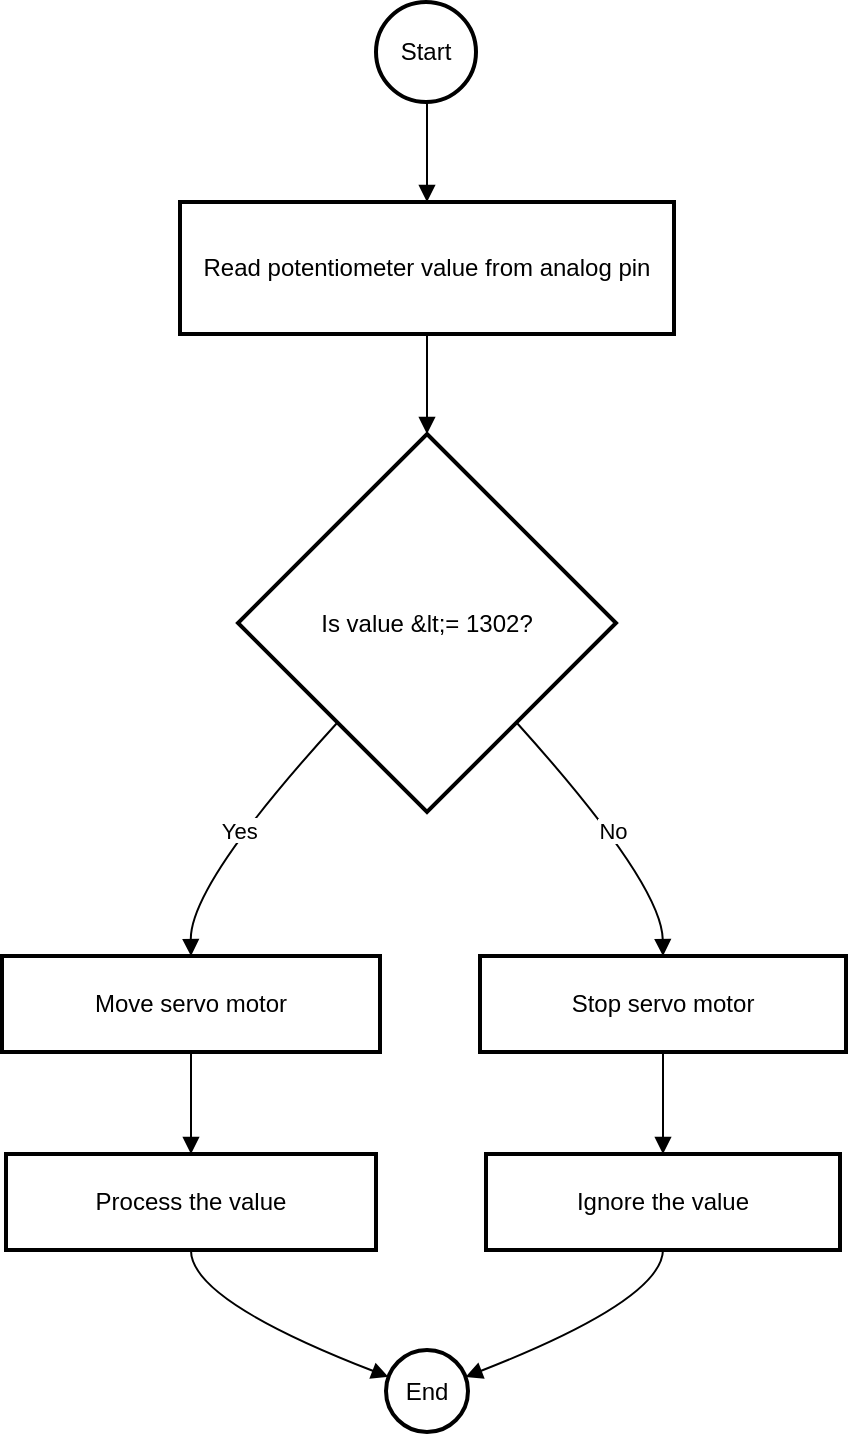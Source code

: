 <mxfile version="24.7.17">
  <diagram name="Page-1" id="rdsH9jL_pMepQFWI_6G5">
    <mxGraphModel dx="1615" dy="857" grid="1" gridSize="10" guides="1" tooltips="1" connect="1" arrows="1" fold="1" page="1" pageScale="1" pageWidth="850" pageHeight="1100" math="0" shadow="0">
      <root>
        <mxCell id="0" />
        <mxCell id="1" parent="0" />
        <mxCell id="6BfIX5ttVH3XspMTGiZE-1" value="Start" style="ellipse;aspect=fixed;strokeWidth=2;whiteSpace=wrap;" vertex="1" parent="1">
          <mxGeometry x="207" y="20" width="50" height="50" as="geometry" />
        </mxCell>
        <mxCell id="6BfIX5ttVH3XspMTGiZE-2" value="Read potentiometer value from analog pin" style="whiteSpace=wrap;strokeWidth=2;" vertex="1" parent="1">
          <mxGeometry x="109" y="120" width="247" height="66" as="geometry" />
        </mxCell>
        <mxCell id="6BfIX5ttVH3XspMTGiZE-3" value="Is value &amp;lt;= 1302?" style="rhombus;strokeWidth=2;whiteSpace=wrap;" vertex="1" parent="1">
          <mxGeometry x="138" y="236" width="189" height="189" as="geometry" />
        </mxCell>
        <mxCell id="6BfIX5ttVH3XspMTGiZE-4" value="Move servo motor" style="whiteSpace=wrap;strokeWidth=2;" vertex="1" parent="1">
          <mxGeometry x="20" y="497" width="189" height="48" as="geometry" />
        </mxCell>
        <mxCell id="6BfIX5ttVH3XspMTGiZE-5" value="Stop servo motor" style="whiteSpace=wrap;strokeWidth=2;" vertex="1" parent="1">
          <mxGeometry x="259" y="497" width="183" height="48" as="geometry" />
        </mxCell>
        <mxCell id="6BfIX5ttVH3XspMTGiZE-6" value="Process the value" style="whiteSpace=wrap;strokeWidth=2;" vertex="1" parent="1">
          <mxGeometry x="22" y="596" width="185" height="48" as="geometry" />
        </mxCell>
        <mxCell id="6BfIX5ttVH3XspMTGiZE-7" value="Ignore the value" style="whiteSpace=wrap;strokeWidth=2;" vertex="1" parent="1">
          <mxGeometry x="262" y="596" width="177" height="48" as="geometry" />
        </mxCell>
        <mxCell id="6BfIX5ttVH3XspMTGiZE-8" value="End" style="ellipse;aspect=fixed;strokeWidth=2;whiteSpace=wrap;" vertex="1" parent="1">
          <mxGeometry x="212" y="694" width="41" height="41" as="geometry" />
        </mxCell>
        <mxCell id="6BfIX5ttVH3XspMTGiZE-9" value="" style="curved=1;startArrow=none;endArrow=block;exitX=0.51;exitY=1;entryX=0.5;entryY=0;rounded=0;" edge="1" parent="1" source="6BfIX5ttVH3XspMTGiZE-1" target="6BfIX5ttVH3XspMTGiZE-2">
          <mxGeometry relative="1" as="geometry">
            <Array as="points" />
          </mxGeometry>
        </mxCell>
        <mxCell id="6BfIX5ttVH3XspMTGiZE-10" value="" style="curved=1;startArrow=none;endArrow=block;exitX=0.5;exitY=1;entryX=0.5;entryY=0;rounded=0;" edge="1" parent="1" source="6BfIX5ttVH3XspMTGiZE-2" target="6BfIX5ttVH3XspMTGiZE-3">
          <mxGeometry relative="1" as="geometry">
            <Array as="points" />
          </mxGeometry>
        </mxCell>
        <mxCell id="6BfIX5ttVH3XspMTGiZE-11" value="Yes" style="curved=1;startArrow=none;endArrow=block;exitX=0.05;exitY=1;entryX=0.5;entryY=0.01;rounded=0;" edge="1" parent="1" source="6BfIX5ttVH3XspMTGiZE-3" target="6BfIX5ttVH3XspMTGiZE-4">
          <mxGeometry relative="1" as="geometry">
            <Array as="points">
              <mxPoint x="114" y="461" />
            </Array>
          </mxGeometry>
        </mxCell>
        <mxCell id="6BfIX5ttVH3XspMTGiZE-12" value="No" style="curved=1;startArrow=none;endArrow=block;exitX=0.95;exitY=1;entryX=0.5;entryY=0.01;rounded=0;" edge="1" parent="1" source="6BfIX5ttVH3XspMTGiZE-3" target="6BfIX5ttVH3XspMTGiZE-5">
          <mxGeometry relative="1" as="geometry">
            <Array as="points">
              <mxPoint x="350" y="461" />
            </Array>
          </mxGeometry>
        </mxCell>
        <mxCell id="6BfIX5ttVH3XspMTGiZE-13" value="" style="curved=1;startArrow=none;endArrow=block;exitX=0.5;exitY=1.01;entryX=0.5;entryY=-0.01;rounded=0;" edge="1" parent="1" source="6BfIX5ttVH3XspMTGiZE-4" target="6BfIX5ttVH3XspMTGiZE-6">
          <mxGeometry relative="1" as="geometry">
            <Array as="points" />
          </mxGeometry>
        </mxCell>
        <mxCell id="6BfIX5ttVH3XspMTGiZE-14" value="" style="curved=1;startArrow=none;endArrow=block;exitX=0.5;exitY=1.01;entryX=0.5;entryY=-0.01;rounded=0;" edge="1" parent="1" source="6BfIX5ttVH3XspMTGiZE-5" target="6BfIX5ttVH3XspMTGiZE-7">
          <mxGeometry relative="1" as="geometry">
            <Array as="points" />
          </mxGeometry>
        </mxCell>
        <mxCell id="6BfIX5ttVH3XspMTGiZE-15" value="" style="curved=1;startArrow=none;endArrow=block;exitX=0.5;exitY=1;entryX=-0.01;entryY=0.31;rounded=0;" edge="1" parent="1" source="6BfIX5ttVH3XspMTGiZE-6" target="6BfIX5ttVH3XspMTGiZE-8">
          <mxGeometry relative="1" as="geometry">
            <Array as="points">
              <mxPoint x="114" y="669" />
            </Array>
          </mxGeometry>
        </mxCell>
        <mxCell id="6BfIX5ttVH3XspMTGiZE-16" value="" style="curved=1;startArrow=none;endArrow=block;exitX=0.5;exitY=1;entryX=1;entryY=0.31;rounded=0;" edge="1" parent="1" source="6BfIX5ttVH3XspMTGiZE-7" target="6BfIX5ttVH3XspMTGiZE-8">
          <mxGeometry relative="1" as="geometry">
            <Array as="points">
              <mxPoint x="350" y="669" />
            </Array>
          </mxGeometry>
        </mxCell>
      </root>
    </mxGraphModel>
  </diagram>
</mxfile>
